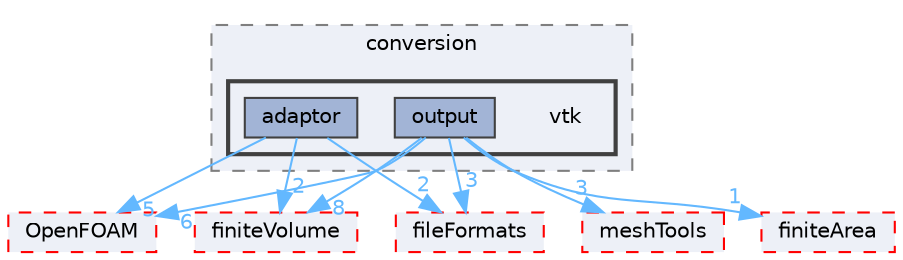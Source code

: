 digraph "src/conversion/vtk"
{
 // LATEX_PDF_SIZE
  bgcolor="transparent";
  edge [fontname=Helvetica,fontsize=10,labelfontname=Helvetica,labelfontsize=10];
  node [fontname=Helvetica,fontsize=10,shape=box,height=0.2,width=0.4];
  compound=true
  subgraph clusterdir_22e3beccf9f956a3c7bfcabae9a0dde0 {
    graph [ bgcolor="#edf0f7", pencolor="grey50", label="conversion", fontname=Helvetica,fontsize=10 style="filled,dashed", URL="dir_22e3beccf9f956a3c7bfcabae9a0dde0.html",tooltip=""]
  subgraph clusterdir_12e416c3de93d25c20fbd14a90683549 {
    graph [ bgcolor="#edf0f7", pencolor="grey25", label="", fontname=Helvetica,fontsize=10 style="filled,bold", URL="dir_12e416c3de93d25c20fbd14a90683549.html",tooltip=""]
    dir_12e416c3de93d25c20fbd14a90683549 [shape=plaintext, label="vtk"];
  dir_5d919abde54aad5be9c800c0730d4cdb [label="adaptor", fillcolor="#a2b4d6", color="grey25", style="filled", URL="dir_5d919abde54aad5be9c800c0730d4cdb.html",tooltip=""];
  dir_4d6c03f69b533690a888199a1ce9571d [label="output", fillcolor="#a2b4d6", color="grey25", style="filled", URL="dir_4d6c03f69b533690a888199a1ce9571d.html",tooltip=""];
  }
  }
  dir_9bd15774b555cf7259a6fa18f99fe99b [label="finiteVolume", fillcolor="#edf0f7", color="red", style="filled,dashed", URL="dir_9bd15774b555cf7259a6fa18f99fe99b.html",tooltip=""];
  dir_ae30ad0bef50cf391b24c614251bb9fd [label="meshTools", fillcolor="#edf0f7", color="red", style="filled,dashed", URL="dir_ae30ad0bef50cf391b24c614251bb9fd.html",tooltip=""];
  dir_b05602f37bb521a7142c0a3e200b5f35 [label="fileFormats", fillcolor="#edf0f7", color="red", style="filled,dashed", URL="dir_b05602f37bb521a7142c0a3e200b5f35.html",tooltip=""];
  dir_b69a9eadfe761c231b266ce918b218a5 [label="finiteArea", fillcolor="#edf0f7", color="red", style="filled,dashed", URL="dir_b69a9eadfe761c231b266ce918b218a5.html",tooltip=""];
  dir_c5473ff19b20e6ec4dfe5c310b3778a8 [label="OpenFOAM", fillcolor="#edf0f7", color="red", style="filled,dashed", URL="dir_c5473ff19b20e6ec4dfe5c310b3778a8.html",tooltip=""];
  dir_5d919abde54aad5be9c800c0730d4cdb->dir_9bd15774b555cf7259a6fa18f99fe99b [headlabel="2", labeldistance=1.5 headhref="dir_000024_001387.html" href="dir_000024_001387.html" color="steelblue1" fontcolor="steelblue1"];
  dir_5d919abde54aad5be9c800c0730d4cdb->dir_b05602f37bb521a7142c0a3e200b5f35 [headlabel="2", labeldistance=1.5 headhref="dir_000024_001353.html" href="dir_000024_001353.html" color="steelblue1" fontcolor="steelblue1"];
  dir_5d919abde54aad5be9c800c0730d4cdb->dir_c5473ff19b20e6ec4dfe5c310b3778a8 [headlabel="5", labeldistance=1.5 headhref="dir_000024_002695.html" href="dir_000024_002695.html" color="steelblue1" fontcolor="steelblue1"];
  dir_4d6c03f69b533690a888199a1ce9571d->dir_9bd15774b555cf7259a6fa18f99fe99b [headlabel="8", labeldistance=1.5 headhref="dir_002737_001387.html" href="dir_002737_001387.html" color="steelblue1" fontcolor="steelblue1"];
  dir_4d6c03f69b533690a888199a1ce9571d->dir_ae30ad0bef50cf391b24c614251bb9fd [headlabel="3", labeldistance=1.5 headhref="dir_002737_002382.html" href="dir_002737_002382.html" color="steelblue1" fontcolor="steelblue1"];
  dir_4d6c03f69b533690a888199a1ce9571d->dir_b05602f37bb521a7142c0a3e200b5f35 [headlabel="3", labeldistance=1.5 headhref="dir_002737_001353.html" href="dir_002737_001353.html" color="steelblue1" fontcolor="steelblue1"];
  dir_4d6c03f69b533690a888199a1ce9571d->dir_b69a9eadfe761c231b266ce918b218a5 [headlabel="1", labeldistance=1.5 headhref="dir_002737_001385.html" href="dir_002737_001385.html" color="steelblue1" fontcolor="steelblue1"];
  dir_4d6c03f69b533690a888199a1ce9571d->dir_c5473ff19b20e6ec4dfe5c310b3778a8 [headlabel="6", labeldistance=1.5 headhref="dir_002737_002695.html" href="dir_002737_002695.html" color="steelblue1" fontcolor="steelblue1"];
}
